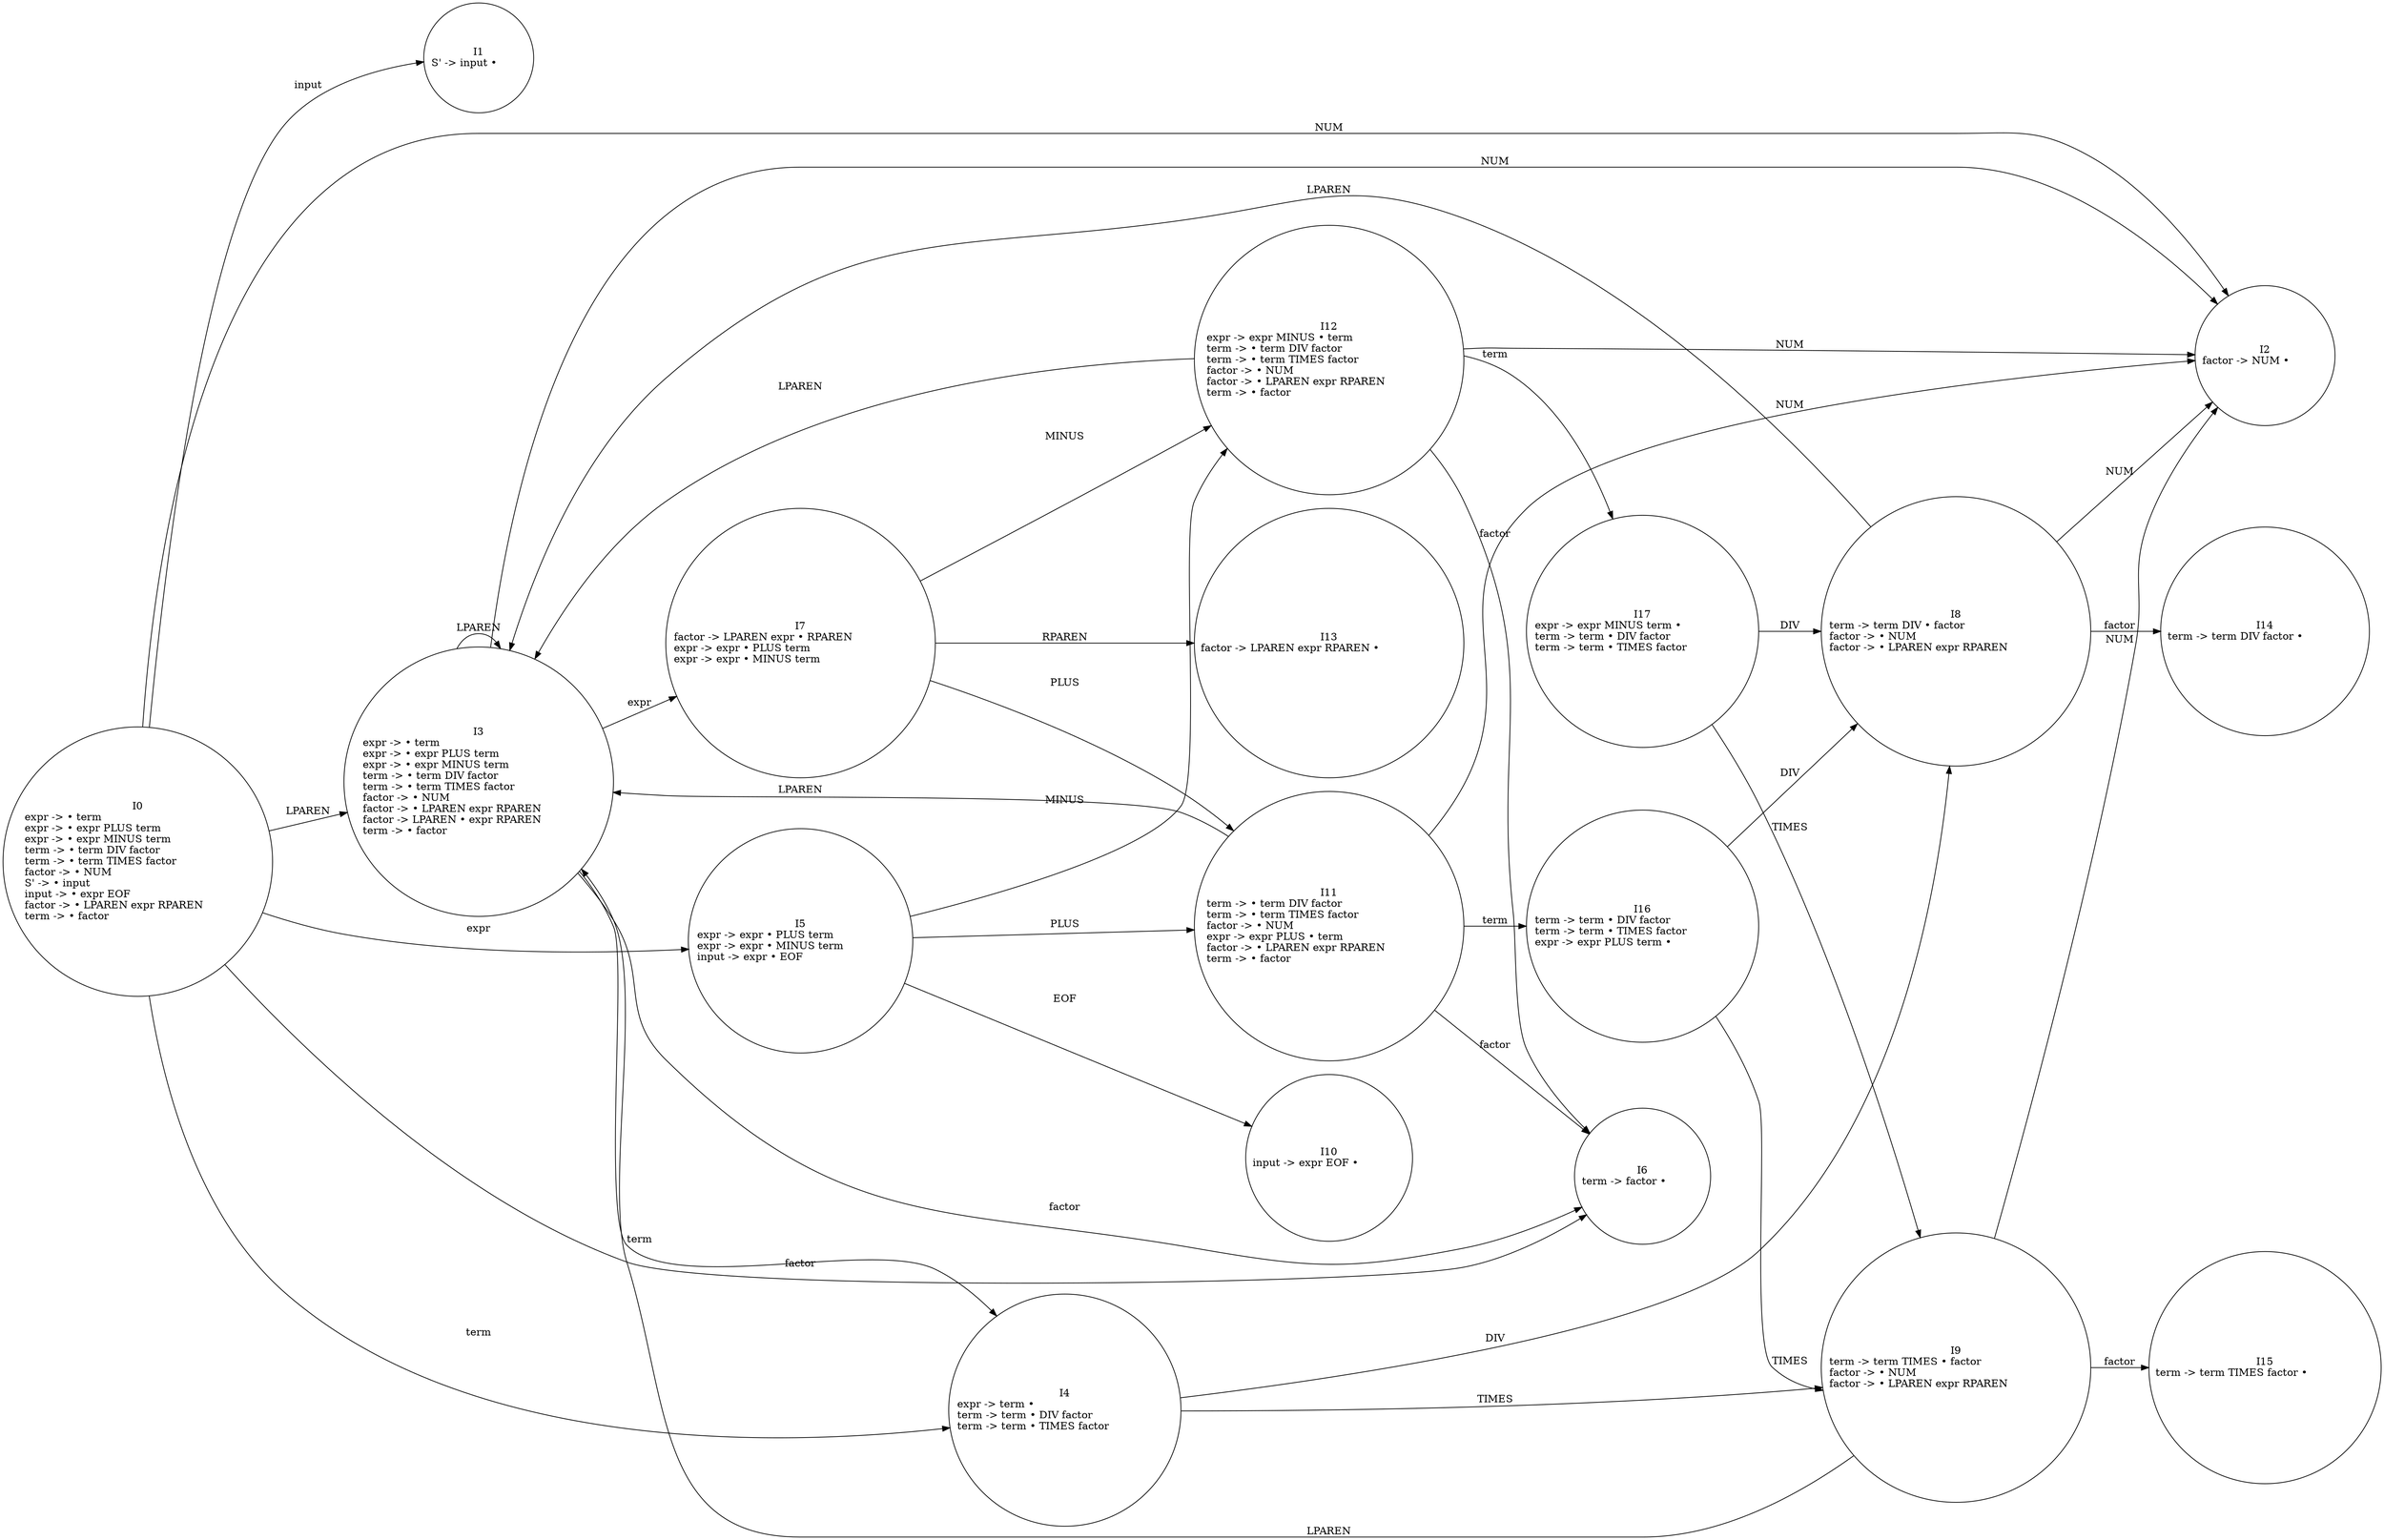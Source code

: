digraph LR0Automaton {
    rankdir=LR;
    node [shape=circle];

    I0 [label="I0\nexpr -> • term\lexpr -> • expr PLUS term\lexpr -> • expr MINUS term\lterm -> • term DIV factor\lterm -> • term TIMES factor\lfactor -> • NUM\lS' -> • input\linput -> • expr EOF\lfactor -> • LPAREN expr RPAREN\lterm -> • factor\l"];
    I1 [label="I1\nS' -> input •\l"];
    I2 [label="I2\nfactor -> NUM •\l"];
    I3 [label="I3\nexpr -> • term\lexpr -> • expr PLUS term\lexpr -> • expr MINUS term\lterm -> • term DIV factor\lterm -> • term TIMES factor\lfactor -> • NUM\lfactor -> • LPAREN expr RPAREN\lfactor -> LPAREN • expr RPAREN\lterm -> • factor\l"];
    I4 [label="I4\nexpr -> term •\lterm -> term • DIV factor\lterm -> term • TIMES factor\l"];
    I5 [label="I5\nexpr -> expr • PLUS term\lexpr -> expr • MINUS term\linput -> expr • EOF\l"];
    I6 [label="I6\nterm -> factor •\l"];
    I7 [label="I7\nfactor -> LPAREN expr • RPAREN\lexpr -> expr • PLUS term\lexpr -> expr • MINUS term\l"];
    I8 [label="I8\nterm -> term DIV • factor\lfactor -> • NUM\lfactor -> • LPAREN expr RPAREN\l"];
    I9 [label="I9\nterm -> term TIMES • factor\lfactor -> • NUM\lfactor -> • LPAREN expr RPAREN\l"];
    I10 [label="I10\ninput -> expr EOF •\l"];
    I11 [label="I11\nterm -> • term DIV factor\lterm -> • term TIMES factor\lfactor -> • NUM\lexpr -> expr PLUS • term\lfactor -> • LPAREN expr RPAREN\lterm -> • factor\l"];
    I12 [label="I12\nexpr -> expr MINUS • term\lterm -> • term DIV factor\lterm -> • term TIMES factor\lfactor -> • NUM\lfactor -> • LPAREN expr RPAREN\lterm -> • factor\l"];
    I13 [label="I13\nfactor -> LPAREN expr RPAREN •\l"];
    I14 [label="I14\nterm -> term DIV factor •\l"];
    I15 [label="I15\nterm -> term TIMES factor •\l"];
    I16 [label="I16\nterm -> term • DIV factor\lterm -> term • TIMES factor\lexpr -> expr PLUS term •\l"];
    I17 [label="I17\nexpr -> expr MINUS term •\lterm -> term • DIV factor\lterm -> term • TIMES factor\l"];
    I0 -> I1 [label="input"];
    I0 -> I2 [label="NUM"];
    I0 -> I3 [label="LPAREN"];
    I0 -> I4 [label="term"];
    I0 -> I5 [label="expr"];
    I0 -> I6 [label="factor"];
    I3 -> I2 [label="NUM"];
    I3 -> I3 [label="LPAREN"];
    I3 -> I4 [label="term"];
    I3 -> I7 [label="expr"];
    I3 -> I6 [label="factor"];
    I4 -> I8 [label="DIV"];
    I4 -> I9 [label="TIMES"];
    I5 -> I10 [label="EOF"];
    I5 -> I11 [label="PLUS"];
    I5 -> I12 [label="MINUS"];
    I7 -> I13 [label="RPAREN"];
    I7 -> I11 [label="PLUS"];
    I7 -> I12 [label="MINUS"];
    I8 -> I2 [label="NUM"];
    I8 -> I3 [label="LPAREN"];
    I8 -> I14 [label="factor"];
    I9 -> I2 [label="NUM"];
    I9 -> I3 [label="LPAREN"];
    I9 -> I15 [label="factor"];
    I11 -> I2 [label="NUM"];
    I11 -> I3 [label="LPAREN"];
    I11 -> I16 [label="term"];
    I11 -> I6 [label="factor"];
    I12 -> I2 [label="NUM"];
    I12 -> I3 [label="LPAREN"];
    I12 -> I17 [label="term"];
    I12 -> I6 [label="factor"];
    I16 -> I8 [label="DIV"];
    I16 -> I9 [label="TIMES"];
    I17 -> I8 [label="DIV"];
    I17 -> I9 [label="TIMES"];
}

